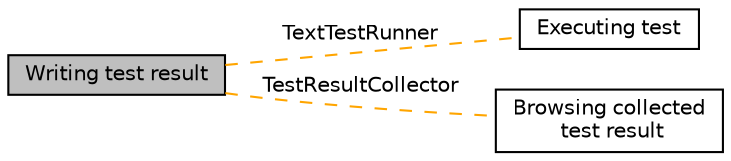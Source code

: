 digraph "Writing test result"
{
  edge [fontname="Helvetica",fontsize="10",labelfontname="Helvetica",labelfontsize="10"];
  node [fontname="Helvetica",fontsize="10",shape=record];
  rankdir=LR;
  Node0 [label="Writing test result",height=0.2,width=0.4,color="black", fillcolor="grey75", style="filled", fontcolor="black"];
  Node2 [label="Executing test",height=0.2,width=0.4,color="black", fillcolor="white", style="filled",URL="$group___executing_test.html"];
  Node1 [label="Browsing collected\l test result",height=0.2,width=0.4,color="black", fillcolor="white", style="filled",URL="$group___browsing_collected_test_result.html"];
  Node0->Node1 [shape=plaintext, label="TestResultCollector", color="orange", dir="none", style="dashed"];
  Node0->Node2 [shape=plaintext, label="TextTestRunner", color="orange", dir="none", style="dashed"];
}
